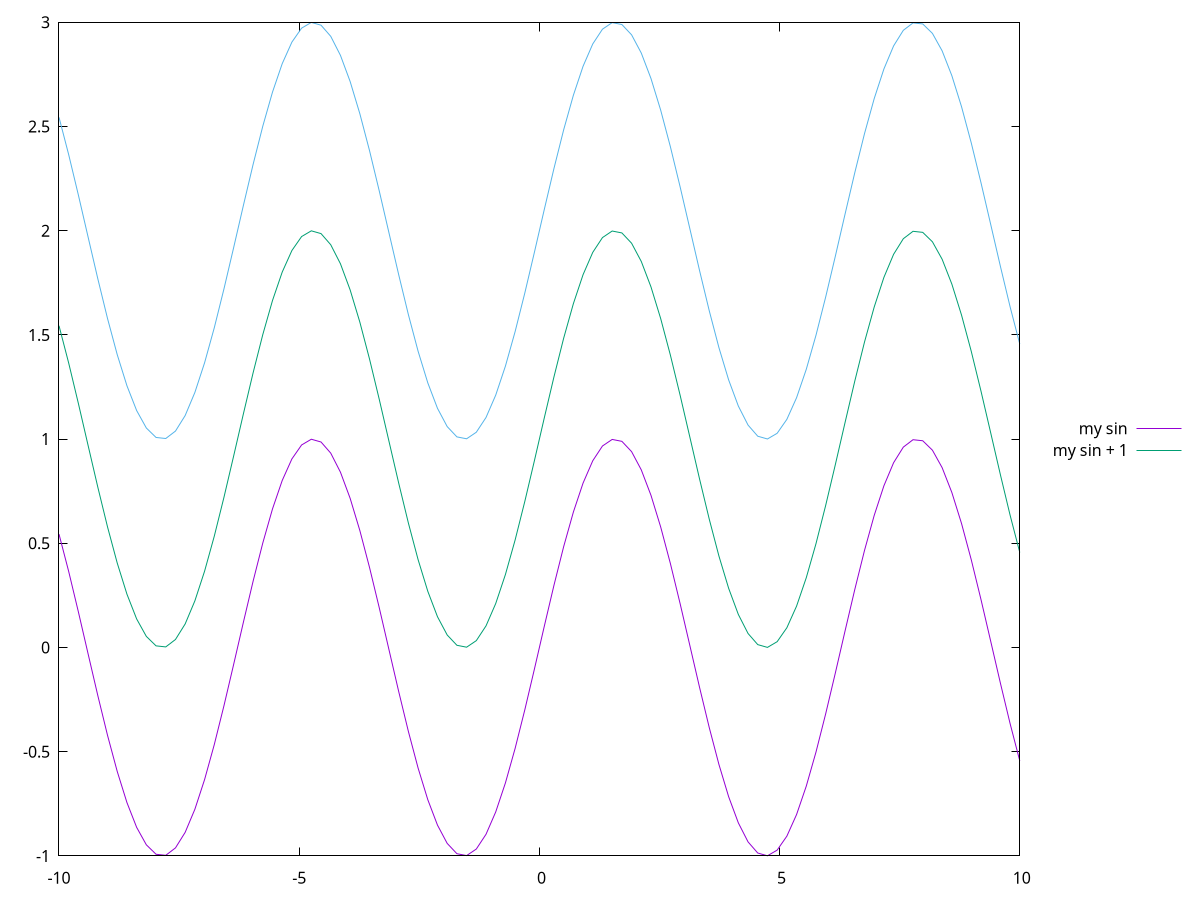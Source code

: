 #!/usr/bin/env gnuplot

## title

set key outside center right
plot \
    sin(x) + 0 title "my sin",\
    sin(x) + 1 title "my sin + 1",\
    sin(x) + 2 notitle
